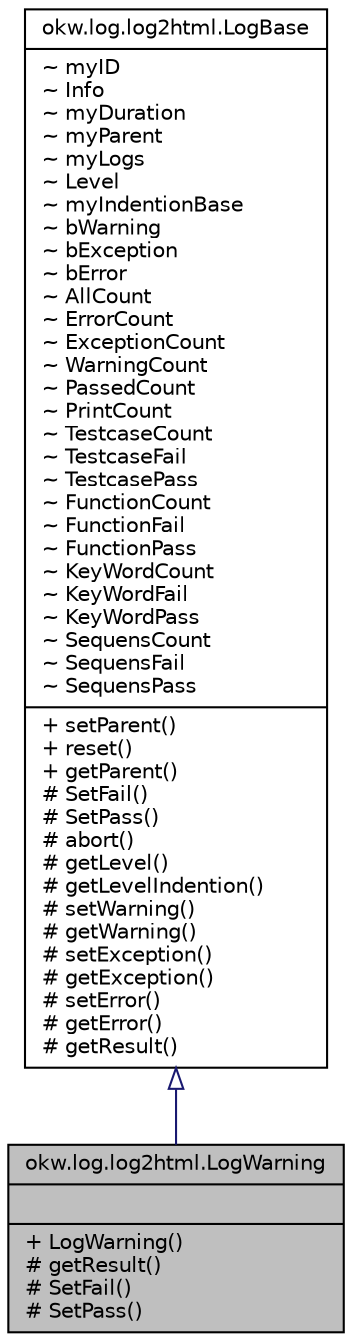 digraph "okw.log.log2html.LogWarning"
{
 // INTERACTIVE_SVG=YES
  edge [fontname="Helvetica",fontsize="10",labelfontname="Helvetica",labelfontsize="10"];
  node [fontname="Helvetica",fontsize="10",shape=record];
  Node1 [label="{okw.log.log2html.LogWarning\n||+ LogWarning()\l# getResult()\l# SetFail()\l# SetPass()\l}",height=0.2,width=0.4,color="black", fillcolor="grey75", style="filled", fontcolor="black"];
  Node2 -> Node1 [dir="back",color="midnightblue",fontsize="10",style="solid",arrowtail="onormal",fontname="Helvetica"];
  Node2 [label="{okw.log.log2html.LogBase\n|~ myID\l~ Info\l~ myDuration\l~ myParent\l~ myLogs\l~ Level\l~ myIndentionBase\l~ bWarning\l~ bException\l~ bError\l~ AllCount\l~ ErrorCount\l~ ExceptionCount\l~ WarningCount\l~ PassedCount\l~ PrintCount\l~ TestcaseCount\l~ TestcaseFail\l~ TestcasePass\l~ FunctionCount\l~ FunctionFail\l~ FunctionPass\l~ KeyWordCount\l~ KeyWordFail\l~ KeyWordPass\l~ SequensCount\l~ SequensFail\l~ SequensPass\l|+ setParent()\l+ reset()\l+ getParent()\l# SetFail()\l# SetPass()\l# abort()\l# getLevel()\l# getLevelIndention()\l# setWarning()\l# getWarning()\l# setException()\l# getException()\l# setError()\l# getError()\l# getResult()\l}",height=0.2,width=0.4,color="black", fillcolor="white", style="filled",URL="$classokw_1_1log_1_1log2html_1_1_log_base.html"];
}
